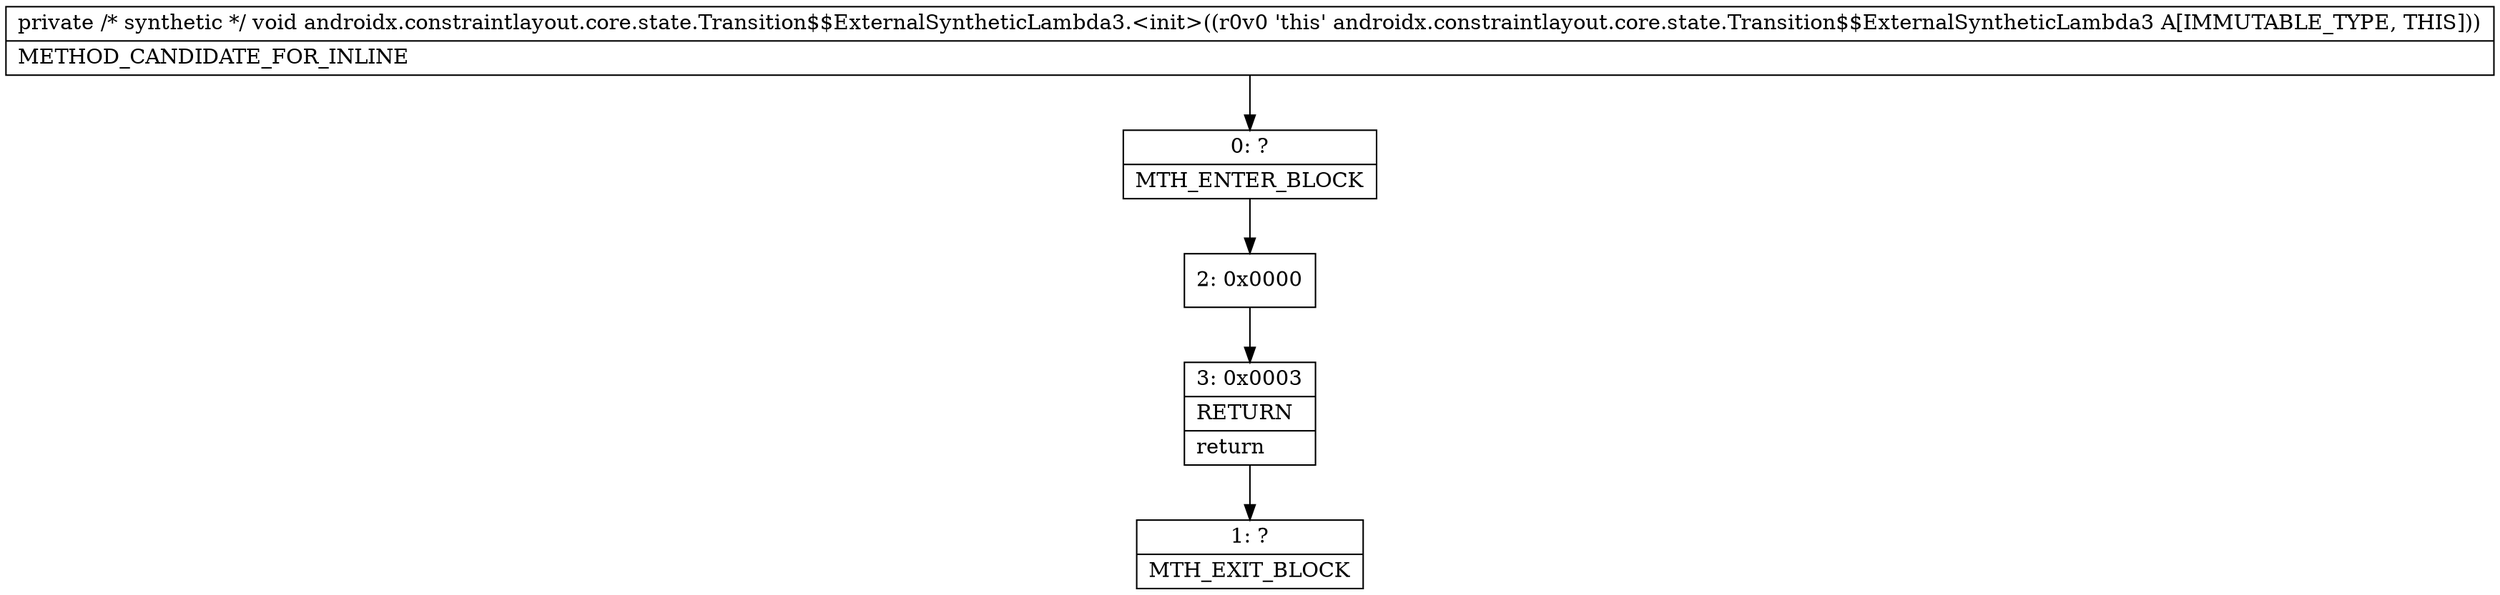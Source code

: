 digraph "CFG forandroidx.constraintlayout.core.state.Transition$$ExternalSyntheticLambda3.\<init\>()V" {
Node_0 [shape=record,label="{0\:\ ?|MTH_ENTER_BLOCK\l}"];
Node_2 [shape=record,label="{2\:\ 0x0000}"];
Node_3 [shape=record,label="{3\:\ 0x0003|RETURN\l|return\l}"];
Node_1 [shape=record,label="{1\:\ ?|MTH_EXIT_BLOCK\l}"];
MethodNode[shape=record,label="{private \/* synthetic *\/ void androidx.constraintlayout.core.state.Transition$$ExternalSyntheticLambda3.\<init\>((r0v0 'this' androidx.constraintlayout.core.state.Transition$$ExternalSyntheticLambda3 A[IMMUTABLE_TYPE, THIS]))  | METHOD_CANDIDATE_FOR_INLINE\l}"];
MethodNode -> Node_0;Node_0 -> Node_2;
Node_2 -> Node_3;
Node_3 -> Node_1;
}

